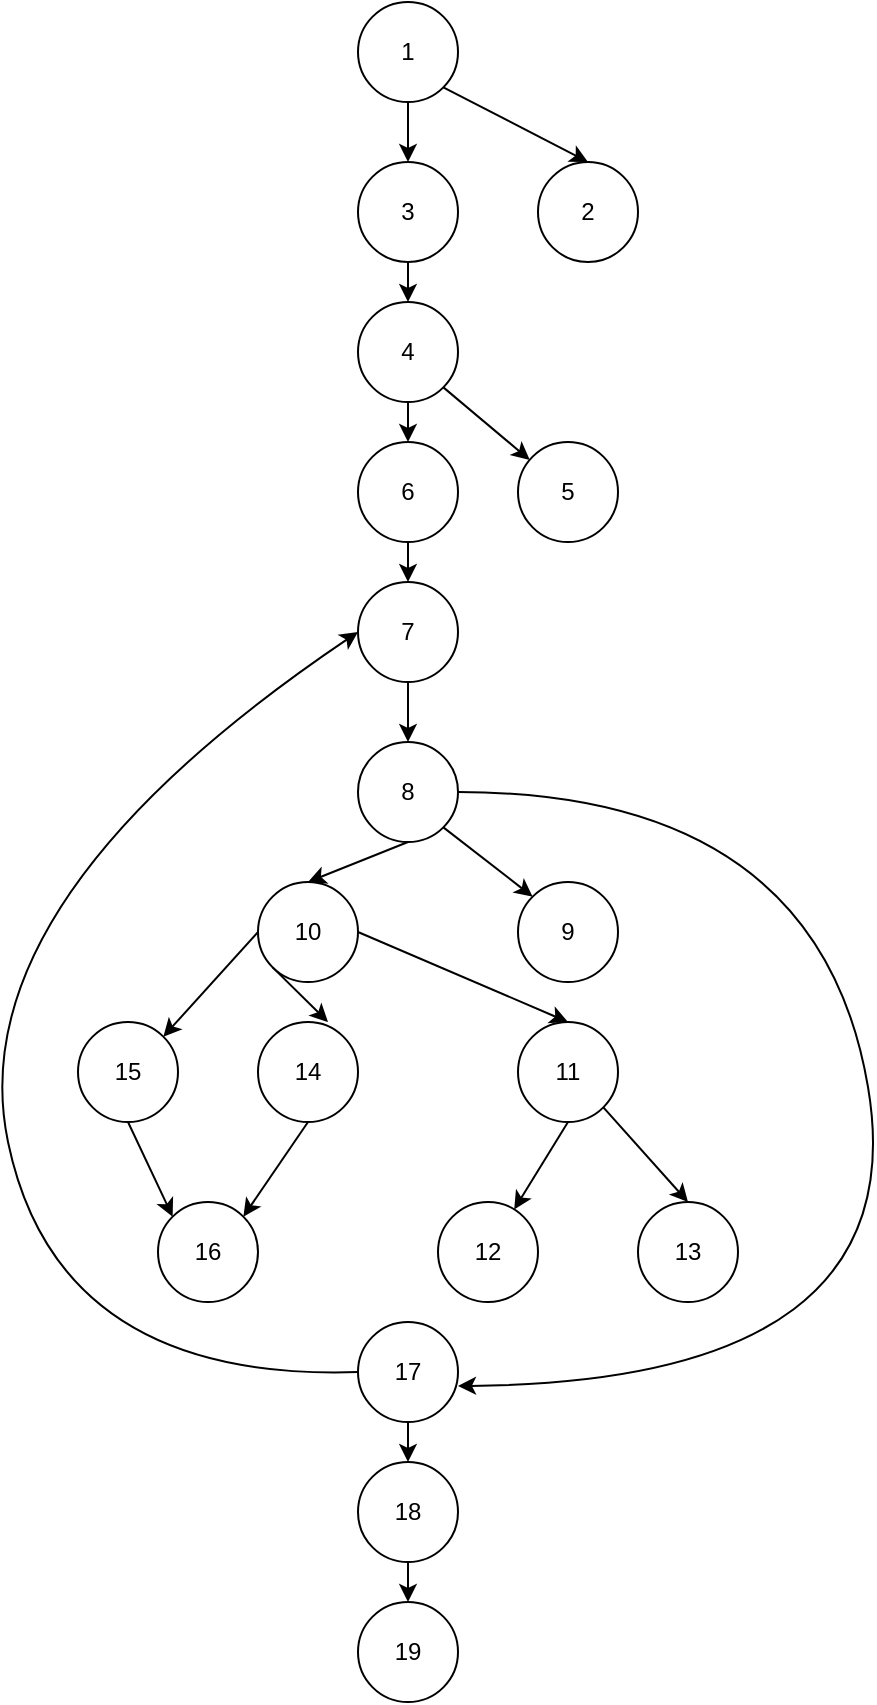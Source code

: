 <mxfile version="18.0.6" type="device"><diagram id="NPHV0n-F0Mh0l60IfYGU" name="Page-1"><mxGraphModel dx="1102" dy="865" grid="1" gridSize="10" guides="1" tooltips="1" connect="1" arrows="1" fold="1" page="1" pageScale="1" pageWidth="850" pageHeight="1100" math="0" shadow="0"><root><mxCell id="0"/><mxCell id="1" parent="0"/><mxCell id="_D1qkUl0caMWulwvdAdG-1" value="1" style="ellipse;whiteSpace=wrap;html=1;aspect=fixed;" vertex="1" parent="1"><mxGeometry x="410" width="50" height="50" as="geometry"/></mxCell><mxCell id="_D1qkUl0caMWulwvdAdG-2" value="2" style="ellipse;whiteSpace=wrap;html=1;aspect=fixed;" vertex="1" parent="1"><mxGeometry x="500" y="80" width="50" height="50" as="geometry"/></mxCell><mxCell id="_D1qkUl0caMWulwvdAdG-5" value="" style="endArrow=classic;html=1;rounded=0;exitX=1;exitY=1;exitDx=0;exitDy=0;entryX=0.5;entryY=0;entryDx=0;entryDy=0;" edge="1" parent="1" source="_D1qkUl0caMWulwvdAdG-1" target="_D1qkUl0caMWulwvdAdG-2"><mxGeometry width="50" height="50" relative="1" as="geometry"><mxPoint x="460" y="90" as="sourcePoint"/><mxPoint x="510" y="40" as="targetPoint"/></mxGeometry></mxCell><mxCell id="_D1qkUl0caMWulwvdAdG-6" value="3" style="ellipse;whiteSpace=wrap;html=1;aspect=fixed;" vertex="1" parent="1"><mxGeometry x="410" y="80" width="50" height="50" as="geometry"/></mxCell><mxCell id="_D1qkUl0caMWulwvdAdG-7" value="" style="endArrow=classic;html=1;rounded=0;exitX=0.5;exitY=1;exitDx=0;exitDy=0;entryX=0.5;entryY=0;entryDx=0;entryDy=0;" edge="1" parent="1" source="_D1qkUl0caMWulwvdAdG-1" target="_D1qkUl0caMWulwvdAdG-6"><mxGeometry width="50" height="50" relative="1" as="geometry"><mxPoint x="410" y="120" as="sourcePoint"/><mxPoint x="460" y="70" as="targetPoint"/></mxGeometry></mxCell><mxCell id="_D1qkUl0caMWulwvdAdG-9" value="4" style="ellipse;whiteSpace=wrap;html=1;aspect=fixed;" vertex="1" parent="1"><mxGeometry x="410" y="150" width="50" height="50" as="geometry"/></mxCell><mxCell id="_D1qkUl0caMWulwvdAdG-10" value="" style="endArrow=classic;html=1;rounded=0;exitX=0.5;exitY=1;exitDx=0;exitDy=0;entryX=0.5;entryY=0;entryDx=0;entryDy=0;" edge="1" parent="1" source="_D1qkUl0caMWulwvdAdG-6" target="_D1qkUl0caMWulwvdAdG-9"><mxGeometry width="50" height="50" relative="1" as="geometry"><mxPoint x="470" y="190" as="sourcePoint"/><mxPoint x="520" y="140" as="targetPoint"/></mxGeometry></mxCell><mxCell id="_D1qkUl0caMWulwvdAdG-11" value="5" style="ellipse;whiteSpace=wrap;html=1;aspect=fixed;" vertex="1" parent="1"><mxGeometry x="490" y="220" width="50" height="50" as="geometry"/></mxCell><mxCell id="_D1qkUl0caMWulwvdAdG-12" value="" style="endArrow=classic;html=1;rounded=0;exitX=1;exitY=1;exitDx=0;exitDy=0;" edge="1" parent="1" source="_D1qkUl0caMWulwvdAdG-9" target="_D1qkUl0caMWulwvdAdG-11"><mxGeometry width="50" height="50" relative="1" as="geometry"><mxPoint x="470" y="230" as="sourcePoint"/><mxPoint x="520" y="180" as="targetPoint"/></mxGeometry></mxCell><mxCell id="_D1qkUl0caMWulwvdAdG-13" value="6" style="ellipse;whiteSpace=wrap;html=1;aspect=fixed;" vertex="1" parent="1"><mxGeometry x="410" y="220" width="50" height="50" as="geometry"/></mxCell><mxCell id="_D1qkUl0caMWulwvdAdG-14" value="" style="endArrow=classic;html=1;rounded=0;exitX=0.5;exitY=1;exitDx=0;exitDy=0;" edge="1" parent="1" source="_D1qkUl0caMWulwvdAdG-9" target="_D1qkUl0caMWulwvdAdG-13"><mxGeometry width="50" height="50" relative="1" as="geometry"><mxPoint x="430" y="250" as="sourcePoint"/><mxPoint x="480" y="200" as="targetPoint"/></mxGeometry></mxCell><mxCell id="_D1qkUl0caMWulwvdAdG-15" value="7" style="ellipse;whiteSpace=wrap;html=1;aspect=fixed;" vertex="1" parent="1"><mxGeometry x="410" y="290" width="50" height="50" as="geometry"/></mxCell><mxCell id="_D1qkUl0caMWulwvdAdG-17" value="" style="endArrow=classic;html=1;rounded=0;exitX=0.5;exitY=1;exitDx=0;exitDy=0;entryX=0.5;entryY=0;entryDx=0;entryDy=0;" edge="1" parent="1" source="_D1qkUl0caMWulwvdAdG-13" target="_D1qkUl0caMWulwvdAdG-15"><mxGeometry width="50" height="50" relative="1" as="geometry"><mxPoint x="470" y="310" as="sourcePoint"/><mxPoint x="520" y="260" as="targetPoint"/></mxGeometry></mxCell><mxCell id="_D1qkUl0caMWulwvdAdG-18" value="8" style="ellipse;whiteSpace=wrap;html=1;aspect=fixed;" vertex="1" parent="1"><mxGeometry x="410" y="370" width="50" height="50" as="geometry"/></mxCell><mxCell id="_D1qkUl0caMWulwvdAdG-19" value="" style="endArrow=classic;html=1;rounded=0;exitX=0.5;exitY=1;exitDx=0;exitDy=0;" edge="1" parent="1" source="_D1qkUl0caMWulwvdAdG-15" target="_D1qkUl0caMWulwvdAdG-18"><mxGeometry width="50" height="50" relative="1" as="geometry"><mxPoint x="440" y="380" as="sourcePoint"/><mxPoint x="490" y="330" as="targetPoint"/></mxGeometry></mxCell><mxCell id="_D1qkUl0caMWulwvdAdG-20" value="9" style="ellipse;whiteSpace=wrap;html=1;aspect=fixed;" vertex="1" parent="1"><mxGeometry x="490" y="440" width="50" height="50" as="geometry"/></mxCell><mxCell id="_D1qkUl0caMWulwvdAdG-21" value="" style="endArrow=classic;html=1;rounded=0;exitX=1;exitY=1;exitDx=0;exitDy=0;entryX=0;entryY=0;entryDx=0;entryDy=0;" edge="1" parent="1" source="_D1qkUl0caMWulwvdAdG-18" target="_D1qkUl0caMWulwvdAdG-20"><mxGeometry width="50" height="50" relative="1" as="geometry"><mxPoint x="530" y="440" as="sourcePoint"/><mxPoint x="580" y="390" as="targetPoint"/></mxGeometry></mxCell><mxCell id="_D1qkUl0caMWulwvdAdG-22" value="10" style="ellipse;whiteSpace=wrap;html=1;aspect=fixed;" vertex="1" parent="1"><mxGeometry x="360" y="440" width="50" height="50" as="geometry"/></mxCell><mxCell id="_D1qkUl0caMWulwvdAdG-23" value="" style="endArrow=classic;html=1;rounded=0;exitX=0.5;exitY=1;exitDx=0;exitDy=0;entryX=0.5;entryY=0;entryDx=0;entryDy=0;" edge="1" parent="1" source="_D1qkUl0caMWulwvdAdG-18" target="_D1qkUl0caMWulwvdAdG-22"><mxGeometry width="50" height="50" relative="1" as="geometry"><mxPoint x="430" y="450" as="sourcePoint"/><mxPoint x="480" y="400" as="targetPoint"/></mxGeometry></mxCell><mxCell id="_D1qkUl0caMWulwvdAdG-24" value="11" style="ellipse;whiteSpace=wrap;html=1;aspect=fixed;" vertex="1" parent="1"><mxGeometry x="490" y="510" width="50" height="50" as="geometry"/></mxCell><mxCell id="_D1qkUl0caMWulwvdAdG-27" value="" style="endArrow=classic;html=1;rounded=0;exitX=1;exitY=0.5;exitDx=0;exitDy=0;entryX=0.5;entryY=0;entryDx=0;entryDy=0;" edge="1" parent="1" source="_D1qkUl0caMWulwvdAdG-22" target="_D1qkUl0caMWulwvdAdG-24"><mxGeometry width="50" height="50" relative="1" as="geometry"><mxPoint x="340" y="550" as="sourcePoint"/><mxPoint x="390" y="500" as="targetPoint"/></mxGeometry></mxCell><mxCell id="_D1qkUl0caMWulwvdAdG-28" value="12" style="ellipse;whiteSpace=wrap;html=1;aspect=fixed;" vertex="1" parent="1"><mxGeometry x="450" y="600" width="50" height="50" as="geometry"/></mxCell><mxCell id="_D1qkUl0caMWulwvdAdG-29" value="" style="endArrow=classic;html=1;rounded=0;exitX=0.5;exitY=1;exitDx=0;exitDy=0;" edge="1" parent="1" source="_D1qkUl0caMWulwvdAdG-24" target="_D1qkUl0caMWulwvdAdG-28"><mxGeometry width="50" height="50" relative="1" as="geometry"><mxPoint x="400" y="470" as="sourcePoint"/><mxPoint x="450" y="420" as="targetPoint"/></mxGeometry></mxCell><mxCell id="_D1qkUl0caMWulwvdAdG-30" value="13" style="ellipse;whiteSpace=wrap;html=1;aspect=fixed;" vertex="1" parent="1"><mxGeometry x="550" y="600" width="50" height="50" as="geometry"/></mxCell><mxCell id="_D1qkUl0caMWulwvdAdG-31" value="" style="endArrow=classic;html=1;rounded=0;exitX=1;exitY=1;exitDx=0;exitDy=0;entryX=0.5;entryY=0;entryDx=0;entryDy=0;" edge="1" parent="1" source="_D1qkUl0caMWulwvdAdG-24" target="_D1qkUl0caMWulwvdAdG-30"><mxGeometry width="50" height="50" relative="1" as="geometry"><mxPoint x="610" y="550" as="sourcePoint"/><mxPoint x="660" y="500" as="targetPoint"/></mxGeometry></mxCell><mxCell id="_D1qkUl0caMWulwvdAdG-32" value="14" style="ellipse;whiteSpace=wrap;html=1;aspect=fixed;" vertex="1" parent="1"><mxGeometry x="360" y="510" width="50" height="50" as="geometry"/></mxCell><mxCell id="_D1qkUl0caMWulwvdAdG-33" value="" style="endArrow=classic;html=1;rounded=0;exitX=0;exitY=1;exitDx=0;exitDy=0;entryX=0.7;entryY=0;entryDx=0;entryDy=0;entryPerimeter=0;" edge="1" parent="1" source="_D1qkUl0caMWulwvdAdG-22" target="_D1qkUl0caMWulwvdAdG-32"><mxGeometry width="50" height="50" relative="1" as="geometry"><mxPoint x="380" y="490" as="sourcePoint"/><mxPoint x="430" y="440" as="targetPoint"/></mxGeometry></mxCell><mxCell id="_D1qkUl0caMWulwvdAdG-34" value="15" style="ellipse;whiteSpace=wrap;html=1;aspect=fixed;" vertex="1" parent="1"><mxGeometry x="270" y="510" width="50" height="50" as="geometry"/></mxCell><mxCell id="_D1qkUl0caMWulwvdAdG-36" value="" style="endArrow=classic;html=1;rounded=0;exitX=0;exitY=0.5;exitDx=0;exitDy=0;entryX=1;entryY=0;entryDx=0;entryDy=0;" edge="1" parent="1" source="_D1qkUl0caMWulwvdAdG-22" target="_D1qkUl0caMWulwvdAdG-34"><mxGeometry width="50" height="50" relative="1" as="geometry"><mxPoint x="350" y="480" as="sourcePoint"/><mxPoint x="400" y="430" as="targetPoint"/></mxGeometry></mxCell><mxCell id="_D1qkUl0caMWulwvdAdG-37" value="16" style="ellipse;whiteSpace=wrap;html=1;aspect=fixed;" vertex="1" parent="1"><mxGeometry x="310" y="600" width="50" height="50" as="geometry"/></mxCell><mxCell id="_D1qkUl0caMWulwvdAdG-38" value="" style="endArrow=classic;html=1;rounded=0;entryX=0;entryY=0;entryDx=0;entryDy=0;exitX=0.5;exitY=1;exitDx=0;exitDy=0;" edge="1" parent="1" source="_D1qkUl0caMWulwvdAdG-34" target="_D1qkUl0caMWulwvdAdG-37"><mxGeometry width="50" height="50" relative="1" as="geometry"><mxPoint x="280" y="620" as="sourcePoint"/><mxPoint x="330" y="570" as="targetPoint"/></mxGeometry></mxCell><mxCell id="_D1qkUl0caMWulwvdAdG-39" value="" style="endArrow=classic;html=1;rounded=0;entryX=1;entryY=0;entryDx=0;entryDy=0;exitX=0.5;exitY=1;exitDx=0;exitDy=0;" edge="1" parent="1" source="_D1qkUl0caMWulwvdAdG-32" target="_D1qkUl0caMWulwvdAdG-37"><mxGeometry width="50" height="50" relative="1" as="geometry"><mxPoint x="420" y="620" as="sourcePoint"/><mxPoint x="470" y="570" as="targetPoint"/></mxGeometry></mxCell><mxCell id="_D1qkUl0caMWulwvdAdG-40" value="17" style="ellipse;whiteSpace=wrap;html=1;aspect=fixed;" vertex="1" parent="1"><mxGeometry x="410" y="660" width="50" height="50" as="geometry"/></mxCell><mxCell id="_D1qkUl0caMWulwvdAdG-41" value="" style="curved=1;endArrow=classic;html=1;rounded=0;exitX=1;exitY=0.5;exitDx=0;exitDy=0;entryX=1;entryY=0.64;entryDx=0;entryDy=0;entryPerimeter=0;" edge="1" parent="1" source="_D1qkUl0caMWulwvdAdG-18" target="_D1qkUl0caMWulwvdAdG-40"><mxGeometry width="50" height="50" relative="1" as="geometry"><mxPoint x="620" y="520" as="sourcePoint"/><mxPoint x="630" y="700" as="targetPoint"/><Array as="points"><mxPoint x="640" y="395"/><mxPoint x="690" y="690"/></Array></mxGeometry></mxCell><mxCell id="_D1qkUl0caMWulwvdAdG-42" value="18" style="ellipse;whiteSpace=wrap;html=1;aspect=fixed;" vertex="1" parent="1"><mxGeometry x="410" y="730" width="50" height="50" as="geometry"/></mxCell><mxCell id="_D1qkUl0caMWulwvdAdG-43" value="19" style="ellipse;whiteSpace=wrap;html=1;aspect=fixed;" vertex="1" parent="1"><mxGeometry x="410" y="800" width="50" height="50" as="geometry"/></mxCell><mxCell id="_D1qkUl0caMWulwvdAdG-44" value="" style="endArrow=classic;html=1;rounded=0;entryX=0.5;entryY=0;entryDx=0;entryDy=0;exitX=0.5;exitY=1;exitDx=0;exitDy=0;" edge="1" parent="1" source="_D1qkUl0caMWulwvdAdG-40" target="_D1qkUl0caMWulwvdAdG-42"><mxGeometry width="50" height="50" relative="1" as="geometry"><mxPoint x="350" y="750" as="sourcePoint"/><mxPoint x="400" y="700" as="targetPoint"/></mxGeometry></mxCell><mxCell id="_D1qkUl0caMWulwvdAdG-45" value="" style="endArrow=classic;html=1;rounded=0;entryX=0.5;entryY=0;entryDx=0;entryDy=0;exitX=0.5;exitY=1;exitDx=0;exitDy=0;" edge="1" parent="1" source="_D1qkUl0caMWulwvdAdG-42" target="_D1qkUl0caMWulwvdAdG-43"><mxGeometry width="50" height="50" relative="1" as="geometry"><mxPoint x="360" y="820" as="sourcePoint"/><mxPoint x="410" y="770" as="targetPoint"/></mxGeometry></mxCell><mxCell id="_D1qkUl0caMWulwvdAdG-46" value="" style="curved=1;endArrow=classic;html=1;rounded=0;exitX=0;exitY=0.5;exitDx=0;exitDy=0;entryX=0;entryY=0.5;entryDx=0;entryDy=0;" edge="1" parent="1" source="_D1qkUl0caMWulwvdAdG-40" target="_D1qkUl0caMWulwvdAdG-15"><mxGeometry width="50" height="50" relative="1" as="geometry"><mxPoint x="130" y="590" as="sourcePoint"/><mxPoint x="180" y="540" as="targetPoint"/><Array as="points"><mxPoint x="260" y="690"/><mxPoint x="210" y="450"/></Array></mxGeometry></mxCell></root></mxGraphModel></diagram></mxfile>